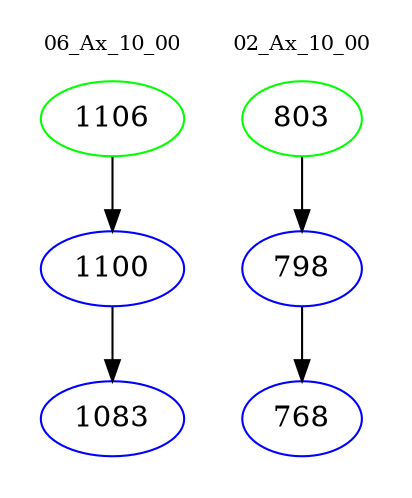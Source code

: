 digraph{
subgraph cluster_0 {
color = white
label = "06_Ax_10_00";
fontsize=10;
T0_1106 [label="1106", color="green"]
T0_1106 -> T0_1100 [color="black"]
T0_1100 [label="1100", color="blue"]
T0_1100 -> T0_1083 [color="black"]
T0_1083 [label="1083", color="blue"]
}
subgraph cluster_1 {
color = white
label = "02_Ax_10_00";
fontsize=10;
T1_803 [label="803", color="green"]
T1_803 -> T1_798 [color="black"]
T1_798 [label="798", color="blue"]
T1_798 -> T1_768 [color="black"]
T1_768 [label="768", color="blue"]
}
}
